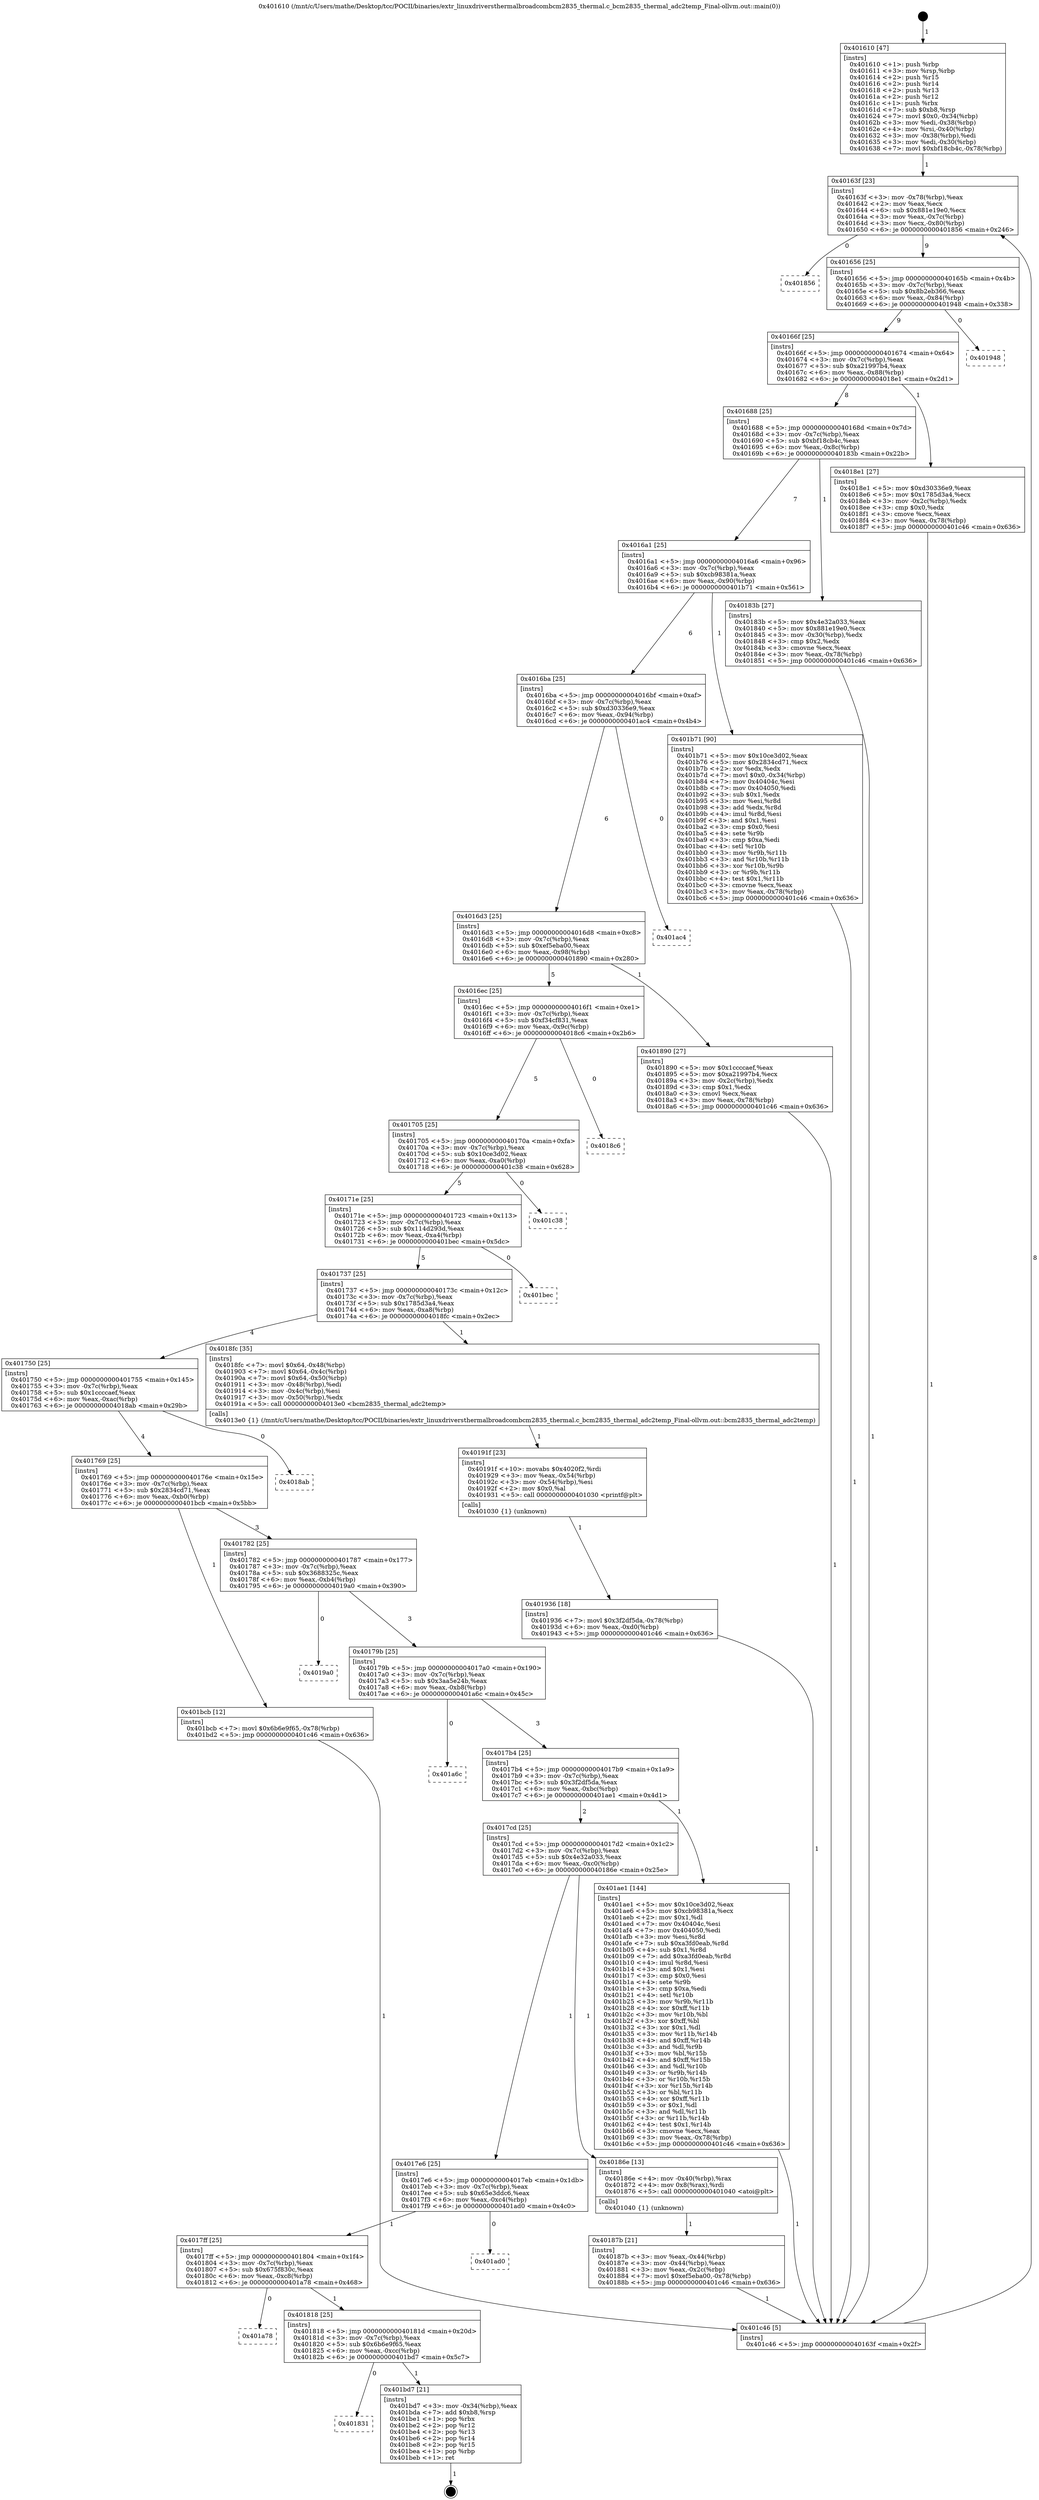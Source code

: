 digraph "0x401610" {
  label = "0x401610 (/mnt/c/Users/mathe/Desktop/tcc/POCII/binaries/extr_linuxdriversthermalbroadcombcm2835_thermal.c_bcm2835_thermal_adc2temp_Final-ollvm.out::main(0))"
  labelloc = "t"
  node[shape=record]

  Entry [label="",width=0.3,height=0.3,shape=circle,fillcolor=black,style=filled]
  "0x40163f" [label="{
     0x40163f [23]\l
     | [instrs]\l
     &nbsp;&nbsp;0x40163f \<+3\>: mov -0x78(%rbp),%eax\l
     &nbsp;&nbsp;0x401642 \<+2\>: mov %eax,%ecx\l
     &nbsp;&nbsp;0x401644 \<+6\>: sub $0x881e19e0,%ecx\l
     &nbsp;&nbsp;0x40164a \<+3\>: mov %eax,-0x7c(%rbp)\l
     &nbsp;&nbsp;0x40164d \<+3\>: mov %ecx,-0x80(%rbp)\l
     &nbsp;&nbsp;0x401650 \<+6\>: je 0000000000401856 \<main+0x246\>\l
  }"]
  "0x401856" [label="{
     0x401856\l
  }", style=dashed]
  "0x401656" [label="{
     0x401656 [25]\l
     | [instrs]\l
     &nbsp;&nbsp;0x401656 \<+5\>: jmp 000000000040165b \<main+0x4b\>\l
     &nbsp;&nbsp;0x40165b \<+3\>: mov -0x7c(%rbp),%eax\l
     &nbsp;&nbsp;0x40165e \<+5\>: sub $0x8b2eb366,%eax\l
     &nbsp;&nbsp;0x401663 \<+6\>: mov %eax,-0x84(%rbp)\l
     &nbsp;&nbsp;0x401669 \<+6\>: je 0000000000401948 \<main+0x338\>\l
  }"]
  Exit [label="",width=0.3,height=0.3,shape=circle,fillcolor=black,style=filled,peripheries=2]
  "0x401948" [label="{
     0x401948\l
  }", style=dashed]
  "0x40166f" [label="{
     0x40166f [25]\l
     | [instrs]\l
     &nbsp;&nbsp;0x40166f \<+5\>: jmp 0000000000401674 \<main+0x64\>\l
     &nbsp;&nbsp;0x401674 \<+3\>: mov -0x7c(%rbp),%eax\l
     &nbsp;&nbsp;0x401677 \<+5\>: sub $0xa21997b4,%eax\l
     &nbsp;&nbsp;0x40167c \<+6\>: mov %eax,-0x88(%rbp)\l
     &nbsp;&nbsp;0x401682 \<+6\>: je 00000000004018e1 \<main+0x2d1\>\l
  }"]
  "0x401831" [label="{
     0x401831\l
  }", style=dashed]
  "0x4018e1" [label="{
     0x4018e1 [27]\l
     | [instrs]\l
     &nbsp;&nbsp;0x4018e1 \<+5\>: mov $0xd30336e9,%eax\l
     &nbsp;&nbsp;0x4018e6 \<+5\>: mov $0x1785d3a4,%ecx\l
     &nbsp;&nbsp;0x4018eb \<+3\>: mov -0x2c(%rbp),%edx\l
     &nbsp;&nbsp;0x4018ee \<+3\>: cmp $0x0,%edx\l
     &nbsp;&nbsp;0x4018f1 \<+3\>: cmove %ecx,%eax\l
     &nbsp;&nbsp;0x4018f4 \<+3\>: mov %eax,-0x78(%rbp)\l
     &nbsp;&nbsp;0x4018f7 \<+5\>: jmp 0000000000401c46 \<main+0x636\>\l
  }"]
  "0x401688" [label="{
     0x401688 [25]\l
     | [instrs]\l
     &nbsp;&nbsp;0x401688 \<+5\>: jmp 000000000040168d \<main+0x7d\>\l
     &nbsp;&nbsp;0x40168d \<+3\>: mov -0x7c(%rbp),%eax\l
     &nbsp;&nbsp;0x401690 \<+5\>: sub $0xbf18cb4c,%eax\l
     &nbsp;&nbsp;0x401695 \<+6\>: mov %eax,-0x8c(%rbp)\l
     &nbsp;&nbsp;0x40169b \<+6\>: je 000000000040183b \<main+0x22b\>\l
  }"]
  "0x401bd7" [label="{
     0x401bd7 [21]\l
     | [instrs]\l
     &nbsp;&nbsp;0x401bd7 \<+3\>: mov -0x34(%rbp),%eax\l
     &nbsp;&nbsp;0x401bda \<+7\>: add $0xb8,%rsp\l
     &nbsp;&nbsp;0x401be1 \<+1\>: pop %rbx\l
     &nbsp;&nbsp;0x401be2 \<+2\>: pop %r12\l
     &nbsp;&nbsp;0x401be4 \<+2\>: pop %r13\l
     &nbsp;&nbsp;0x401be6 \<+2\>: pop %r14\l
     &nbsp;&nbsp;0x401be8 \<+2\>: pop %r15\l
     &nbsp;&nbsp;0x401bea \<+1\>: pop %rbp\l
     &nbsp;&nbsp;0x401beb \<+1\>: ret\l
  }"]
  "0x40183b" [label="{
     0x40183b [27]\l
     | [instrs]\l
     &nbsp;&nbsp;0x40183b \<+5\>: mov $0x4e32a033,%eax\l
     &nbsp;&nbsp;0x401840 \<+5\>: mov $0x881e19e0,%ecx\l
     &nbsp;&nbsp;0x401845 \<+3\>: mov -0x30(%rbp),%edx\l
     &nbsp;&nbsp;0x401848 \<+3\>: cmp $0x2,%edx\l
     &nbsp;&nbsp;0x40184b \<+3\>: cmovne %ecx,%eax\l
     &nbsp;&nbsp;0x40184e \<+3\>: mov %eax,-0x78(%rbp)\l
     &nbsp;&nbsp;0x401851 \<+5\>: jmp 0000000000401c46 \<main+0x636\>\l
  }"]
  "0x4016a1" [label="{
     0x4016a1 [25]\l
     | [instrs]\l
     &nbsp;&nbsp;0x4016a1 \<+5\>: jmp 00000000004016a6 \<main+0x96\>\l
     &nbsp;&nbsp;0x4016a6 \<+3\>: mov -0x7c(%rbp),%eax\l
     &nbsp;&nbsp;0x4016a9 \<+5\>: sub $0xcb98381a,%eax\l
     &nbsp;&nbsp;0x4016ae \<+6\>: mov %eax,-0x90(%rbp)\l
     &nbsp;&nbsp;0x4016b4 \<+6\>: je 0000000000401b71 \<main+0x561\>\l
  }"]
  "0x401c46" [label="{
     0x401c46 [5]\l
     | [instrs]\l
     &nbsp;&nbsp;0x401c46 \<+5\>: jmp 000000000040163f \<main+0x2f\>\l
  }"]
  "0x401610" [label="{
     0x401610 [47]\l
     | [instrs]\l
     &nbsp;&nbsp;0x401610 \<+1\>: push %rbp\l
     &nbsp;&nbsp;0x401611 \<+3\>: mov %rsp,%rbp\l
     &nbsp;&nbsp;0x401614 \<+2\>: push %r15\l
     &nbsp;&nbsp;0x401616 \<+2\>: push %r14\l
     &nbsp;&nbsp;0x401618 \<+2\>: push %r13\l
     &nbsp;&nbsp;0x40161a \<+2\>: push %r12\l
     &nbsp;&nbsp;0x40161c \<+1\>: push %rbx\l
     &nbsp;&nbsp;0x40161d \<+7\>: sub $0xb8,%rsp\l
     &nbsp;&nbsp;0x401624 \<+7\>: movl $0x0,-0x34(%rbp)\l
     &nbsp;&nbsp;0x40162b \<+3\>: mov %edi,-0x38(%rbp)\l
     &nbsp;&nbsp;0x40162e \<+4\>: mov %rsi,-0x40(%rbp)\l
     &nbsp;&nbsp;0x401632 \<+3\>: mov -0x38(%rbp),%edi\l
     &nbsp;&nbsp;0x401635 \<+3\>: mov %edi,-0x30(%rbp)\l
     &nbsp;&nbsp;0x401638 \<+7\>: movl $0xbf18cb4c,-0x78(%rbp)\l
  }"]
  "0x401818" [label="{
     0x401818 [25]\l
     | [instrs]\l
     &nbsp;&nbsp;0x401818 \<+5\>: jmp 000000000040181d \<main+0x20d\>\l
     &nbsp;&nbsp;0x40181d \<+3\>: mov -0x7c(%rbp),%eax\l
     &nbsp;&nbsp;0x401820 \<+5\>: sub $0x6b6e9f65,%eax\l
     &nbsp;&nbsp;0x401825 \<+6\>: mov %eax,-0xcc(%rbp)\l
     &nbsp;&nbsp;0x40182b \<+6\>: je 0000000000401bd7 \<main+0x5c7\>\l
  }"]
  "0x401b71" [label="{
     0x401b71 [90]\l
     | [instrs]\l
     &nbsp;&nbsp;0x401b71 \<+5\>: mov $0x10ce3d02,%eax\l
     &nbsp;&nbsp;0x401b76 \<+5\>: mov $0x2834cd71,%ecx\l
     &nbsp;&nbsp;0x401b7b \<+2\>: xor %edx,%edx\l
     &nbsp;&nbsp;0x401b7d \<+7\>: movl $0x0,-0x34(%rbp)\l
     &nbsp;&nbsp;0x401b84 \<+7\>: mov 0x40404c,%esi\l
     &nbsp;&nbsp;0x401b8b \<+7\>: mov 0x404050,%edi\l
     &nbsp;&nbsp;0x401b92 \<+3\>: sub $0x1,%edx\l
     &nbsp;&nbsp;0x401b95 \<+3\>: mov %esi,%r8d\l
     &nbsp;&nbsp;0x401b98 \<+3\>: add %edx,%r8d\l
     &nbsp;&nbsp;0x401b9b \<+4\>: imul %r8d,%esi\l
     &nbsp;&nbsp;0x401b9f \<+3\>: and $0x1,%esi\l
     &nbsp;&nbsp;0x401ba2 \<+3\>: cmp $0x0,%esi\l
     &nbsp;&nbsp;0x401ba5 \<+4\>: sete %r9b\l
     &nbsp;&nbsp;0x401ba9 \<+3\>: cmp $0xa,%edi\l
     &nbsp;&nbsp;0x401bac \<+4\>: setl %r10b\l
     &nbsp;&nbsp;0x401bb0 \<+3\>: mov %r9b,%r11b\l
     &nbsp;&nbsp;0x401bb3 \<+3\>: and %r10b,%r11b\l
     &nbsp;&nbsp;0x401bb6 \<+3\>: xor %r10b,%r9b\l
     &nbsp;&nbsp;0x401bb9 \<+3\>: or %r9b,%r11b\l
     &nbsp;&nbsp;0x401bbc \<+4\>: test $0x1,%r11b\l
     &nbsp;&nbsp;0x401bc0 \<+3\>: cmovne %ecx,%eax\l
     &nbsp;&nbsp;0x401bc3 \<+3\>: mov %eax,-0x78(%rbp)\l
     &nbsp;&nbsp;0x401bc6 \<+5\>: jmp 0000000000401c46 \<main+0x636\>\l
  }"]
  "0x4016ba" [label="{
     0x4016ba [25]\l
     | [instrs]\l
     &nbsp;&nbsp;0x4016ba \<+5\>: jmp 00000000004016bf \<main+0xaf\>\l
     &nbsp;&nbsp;0x4016bf \<+3\>: mov -0x7c(%rbp),%eax\l
     &nbsp;&nbsp;0x4016c2 \<+5\>: sub $0xd30336e9,%eax\l
     &nbsp;&nbsp;0x4016c7 \<+6\>: mov %eax,-0x94(%rbp)\l
     &nbsp;&nbsp;0x4016cd \<+6\>: je 0000000000401ac4 \<main+0x4b4\>\l
  }"]
  "0x401a78" [label="{
     0x401a78\l
  }", style=dashed]
  "0x401ac4" [label="{
     0x401ac4\l
  }", style=dashed]
  "0x4016d3" [label="{
     0x4016d3 [25]\l
     | [instrs]\l
     &nbsp;&nbsp;0x4016d3 \<+5\>: jmp 00000000004016d8 \<main+0xc8\>\l
     &nbsp;&nbsp;0x4016d8 \<+3\>: mov -0x7c(%rbp),%eax\l
     &nbsp;&nbsp;0x4016db \<+5\>: sub $0xef5eba00,%eax\l
     &nbsp;&nbsp;0x4016e0 \<+6\>: mov %eax,-0x98(%rbp)\l
     &nbsp;&nbsp;0x4016e6 \<+6\>: je 0000000000401890 \<main+0x280\>\l
  }"]
  "0x4017ff" [label="{
     0x4017ff [25]\l
     | [instrs]\l
     &nbsp;&nbsp;0x4017ff \<+5\>: jmp 0000000000401804 \<main+0x1f4\>\l
     &nbsp;&nbsp;0x401804 \<+3\>: mov -0x7c(%rbp),%eax\l
     &nbsp;&nbsp;0x401807 \<+5\>: sub $0x675f830c,%eax\l
     &nbsp;&nbsp;0x40180c \<+6\>: mov %eax,-0xc8(%rbp)\l
     &nbsp;&nbsp;0x401812 \<+6\>: je 0000000000401a78 \<main+0x468\>\l
  }"]
  "0x401890" [label="{
     0x401890 [27]\l
     | [instrs]\l
     &nbsp;&nbsp;0x401890 \<+5\>: mov $0x1ccccaef,%eax\l
     &nbsp;&nbsp;0x401895 \<+5\>: mov $0xa21997b4,%ecx\l
     &nbsp;&nbsp;0x40189a \<+3\>: mov -0x2c(%rbp),%edx\l
     &nbsp;&nbsp;0x40189d \<+3\>: cmp $0x1,%edx\l
     &nbsp;&nbsp;0x4018a0 \<+3\>: cmovl %ecx,%eax\l
     &nbsp;&nbsp;0x4018a3 \<+3\>: mov %eax,-0x78(%rbp)\l
     &nbsp;&nbsp;0x4018a6 \<+5\>: jmp 0000000000401c46 \<main+0x636\>\l
  }"]
  "0x4016ec" [label="{
     0x4016ec [25]\l
     | [instrs]\l
     &nbsp;&nbsp;0x4016ec \<+5\>: jmp 00000000004016f1 \<main+0xe1\>\l
     &nbsp;&nbsp;0x4016f1 \<+3\>: mov -0x7c(%rbp),%eax\l
     &nbsp;&nbsp;0x4016f4 \<+5\>: sub $0xf34cf831,%eax\l
     &nbsp;&nbsp;0x4016f9 \<+6\>: mov %eax,-0x9c(%rbp)\l
     &nbsp;&nbsp;0x4016ff \<+6\>: je 00000000004018c6 \<main+0x2b6\>\l
  }"]
  "0x401ad0" [label="{
     0x401ad0\l
  }", style=dashed]
  "0x4018c6" [label="{
     0x4018c6\l
  }", style=dashed]
  "0x401705" [label="{
     0x401705 [25]\l
     | [instrs]\l
     &nbsp;&nbsp;0x401705 \<+5\>: jmp 000000000040170a \<main+0xfa\>\l
     &nbsp;&nbsp;0x40170a \<+3\>: mov -0x7c(%rbp),%eax\l
     &nbsp;&nbsp;0x40170d \<+5\>: sub $0x10ce3d02,%eax\l
     &nbsp;&nbsp;0x401712 \<+6\>: mov %eax,-0xa0(%rbp)\l
     &nbsp;&nbsp;0x401718 \<+6\>: je 0000000000401c38 \<main+0x628\>\l
  }"]
  "0x401936" [label="{
     0x401936 [18]\l
     | [instrs]\l
     &nbsp;&nbsp;0x401936 \<+7\>: movl $0x3f2df5da,-0x78(%rbp)\l
     &nbsp;&nbsp;0x40193d \<+6\>: mov %eax,-0xd0(%rbp)\l
     &nbsp;&nbsp;0x401943 \<+5\>: jmp 0000000000401c46 \<main+0x636\>\l
  }"]
  "0x401c38" [label="{
     0x401c38\l
  }", style=dashed]
  "0x40171e" [label="{
     0x40171e [25]\l
     | [instrs]\l
     &nbsp;&nbsp;0x40171e \<+5\>: jmp 0000000000401723 \<main+0x113\>\l
     &nbsp;&nbsp;0x401723 \<+3\>: mov -0x7c(%rbp),%eax\l
     &nbsp;&nbsp;0x401726 \<+5\>: sub $0x114d293d,%eax\l
     &nbsp;&nbsp;0x40172b \<+6\>: mov %eax,-0xa4(%rbp)\l
     &nbsp;&nbsp;0x401731 \<+6\>: je 0000000000401bec \<main+0x5dc\>\l
  }"]
  "0x40191f" [label="{
     0x40191f [23]\l
     | [instrs]\l
     &nbsp;&nbsp;0x40191f \<+10\>: movabs $0x4020f2,%rdi\l
     &nbsp;&nbsp;0x401929 \<+3\>: mov %eax,-0x54(%rbp)\l
     &nbsp;&nbsp;0x40192c \<+3\>: mov -0x54(%rbp),%esi\l
     &nbsp;&nbsp;0x40192f \<+2\>: mov $0x0,%al\l
     &nbsp;&nbsp;0x401931 \<+5\>: call 0000000000401030 \<printf@plt\>\l
     | [calls]\l
     &nbsp;&nbsp;0x401030 \{1\} (unknown)\l
  }"]
  "0x401bec" [label="{
     0x401bec\l
  }", style=dashed]
  "0x401737" [label="{
     0x401737 [25]\l
     | [instrs]\l
     &nbsp;&nbsp;0x401737 \<+5\>: jmp 000000000040173c \<main+0x12c\>\l
     &nbsp;&nbsp;0x40173c \<+3\>: mov -0x7c(%rbp),%eax\l
     &nbsp;&nbsp;0x40173f \<+5\>: sub $0x1785d3a4,%eax\l
     &nbsp;&nbsp;0x401744 \<+6\>: mov %eax,-0xa8(%rbp)\l
     &nbsp;&nbsp;0x40174a \<+6\>: je 00000000004018fc \<main+0x2ec\>\l
  }"]
  "0x40187b" [label="{
     0x40187b [21]\l
     | [instrs]\l
     &nbsp;&nbsp;0x40187b \<+3\>: mov %eax,-0x44(%rbp)\l
     &nbsp;&nbsp;0x40187e \<+3\>: mov -0x44(%rbp),%eax\l
     &nbsp;&nbsp;0x401881 \<+3\>: mov %eax,-0x2c(%rbp)\l
     &nbsp;&nbsp;0x401884 \<+7\>: movl $0xef5eba00,-0x78(%rbp)\l
     &nbsp;&nbsp;0x40188b \<+5\>: jmp 0000000000401c46 \<main+0x636\>\l
  }"]
  "0x4018fc" [label="{
     0x4018fc [35]\l
     | [instrs]\l
     &nbsp;&nbsp;0x4018fc \<+7\>: movl $0x64,-0x48(%rbp)\l
     &nbsp;&nbsp;0x401903 \<+7\>: movl $0x64,-0x4c(%rbp)\l
     &nbsp;&nbsp;0x40190a \<+7\>: movl $0x64,-0x50(%rbp)\l
     &nbsp;&nbsp;0x401911 \<+3\>: mov -0x48(%rbp),%edi\l
     &nbsp;&nbsp;0x401914 \<+3\>: mov -0x4c(%rbp),%esi\l
     &nbsp;&nbsp;0x401917 \<+3\>: mov -0x50(%rbp),%edx\l
     &nbsp;&nbsp;0x40191a \<+5\>: call 00000000004013e0 \<bcm2835_thermal_adc2temp\>\l
     | [calls]\l
     &nbsp;&nbsp;0x4013e0 \{1\} (/mnt/c/Users/mathe/Desktop/tcc/POCII/binaries/extr_linuxdriversthermalbroadcombcm2835_thermal.c_bcm2835_thermal_adc2temp_Final-ollvm.out::bcm2835_thermal_adc2temp)\l
  }"]
  "0x401750" [label="{
     0x401750 [25]\l
     | [instrs]\l
     &nbsp;&nbsp;0x401750 \<+5\>: jmp 0000000000401755 \<main+0x145\>\l
     &nbsp;&nbsp;0x401755 \<+3\>: mov -0x7c(%rbp),%eax\l
     &nbsp;&nbsp;0x401758 \<+5\>: sub $0x1ccccaef,%eax\l
     &nbsp;&nbsp;0x40175d \<+6\>: mov %eax,-0xac(%rbp)\l
     &nbsp;&nbsp;0x401763 \<+6\>: je 00000000004018ab \<main+0x29b\>\l
  }"]
  "0x4017e6" [label="{
     0x4017e6 [25]\l
     | [instrs]\l
     &nbsp;&nbsp;0x4017e6 \<+5\>: jmp 00000000004017eb \<main+0x1db\>\l
     &nbsp;&nbsp;0x4017eb \<+3\>: mov -0x7c(%rbp),%eax\l
     &nbsp;&nbsp;0x4017ee \<+5\>: sub $0x65e3ddc6,%eax\l
     &nbsp;&nbsp;0x4017f3 \<+6\>: mov %eax,-0xc4(%rbp)\l
     &nbsp;&nbsp;0x4017f9 \<+6\>: je 0000000000401ad0 \<main+0x4c0\>\l
  }"]
  "0x4018ab" [label="{
     0x4018ab\l
  }", style=dashed]
  "0x401769" [label="{
     0x401769 [25]\l
     | [instrs]\l
     &nbsp;&nbsp;0x401769 \<+5\>: jmp 000000000040176e \<main+0x15e\>\l
     &nbsp;&nbsp;0x40176e \<+3\>: mov -0x7c(%rbp),%eax\l
     &nbsp;&nbsp;0x401771 \<+5\>: sub $0x2834cd71,%eax\l
     &nbsp;&nbsp;0x401776 \<+6\>: mov %eax,-0xb0(%rbp)\l
     &nbsp;&nbsp;0x40177c \<+6\>: je 0000000000401bcb \<main+0x5bb\>\l
  }"]
  "0x40186e" [label="{
     0x40186e [13]\l
     | [instrs]\l
     &nbsp;&nbsp;0x40186e \<+4\>: mov -0x40(%rbp),%rax\l
     &nbsp;&nbsp;0x401872 \<+4\>: mov 0x8(%rax),%rdi\l
     &nbsp;&nbsp;0x401876 \<+5\>: call 0000000000401040 \<atoi@plt\>\l
     | [calls]\l
     &nbsp;&nbsp;0x401040 \{1\} (unknown)\l
  }"]
  "0x401bcb" [label="{
     0x401bcb [12]\l
     | [instrs]\l
     &nbsp;&nbsp;0x401bcb \<+7\>: movl $0x6b6e9f65,-0x78(%rbp)\l
     &nbsp;&nbsp;0x401bd2 \<+5\>: jmp 0000000000401c46 \<main+0x636\>\l
  }"]
  "0x401782" [label="{
     0x401782 [25]\l
     | [instrs]\l
     &nbsp;&nbsp;0x401782 \<+5\>: jmp 0000000000401787 \<main+0x177\>\l
     &nbsp;&nbsp;0x401787 \<+3\>: mov -0x7c(%rbp),%eax\l
     &nbsp;&nbsp;0x40178a \<+5\>: sub $0x3688325c,%eax\l
     &nbsp;&nbsp;0x40178f \<+6\>: mov %eax,-0xb4(%rbp)\l
     &nbsp;&nbsp;0x401795 \<+6\>: je 00000000004019a0 \<main+0x390\>\l
  }"]
  "0x4017cd" [label="{
     0x4017cd [25]\l
     | [instrs]\l
     &nbsp;&nbsp;0x4017cd \<+5\>: jmp 00000000004017d2 \<main+0x1c2\>\l
     &nbsp;&nbsp;0x4017d2 \<+3\>: mov -0x7c(%rbp),%eax\l
     &nbsp;&nbsp;0x4017d5 \<+5\>: sub $0x4e32a033,%eax\l
     &nbsp;&nbsp;0x4017da \<+6\>: mov %eax,-0xc0(%rbp)\l
     &nbsp;&nbsp;0x4017e0 \<+6\>: je 000000000040186e \<main+0x25e\>\l
  }"]
  "0x4019a0" [label="{
     0x4019a0\l
  }", style=dashed]
  "0x40179b" [label="{
     0x40179b [25]\l
     | [instrs]\l
     &nbsp;&nbsp;0x40179b \<+5\>: jmp 00000000004017a0 \<main+0x190\>\l
     &nbsp;&nbsp;0x4017a0 \<+3\>: mov -0x7c(%rbp),%eax\l
     &nbsp;&nbsp;0x4017a3 \<+5\>: sub $0x3aa5e24b,%eax\l
     &nbsp;&nbsp;0x4017a8 \<+6\>: mov %eax,-0xb8(%rbp)\l
     &nbsp;&nbsp;0x4017ae \<+6\>: je 0000000000401a6c \<main+0x45c\>\l
  }"]
  "0x401ae1" [label="{
     0x401ae1 [144]\l
     | [instrs]\l
     &nbsp;&nbsp;0x401ae1 \<+5\>: mov $0x10ce3d02,%eax\l
     &nbsp;&nbsp;0x401ae6 \<+5\>: mov $0xcb98381a,%ecx\l
     &nbsp;&nbsp;0x401aeb \<+2\>: mov $0x1,%dl\l
     &nbsp;&nbsp;0x401aed \<+7\>: mov 0x40404c,%esi\l
     &nbsp;&nbsp;0x401af4 \<+7\>: mov 0x404050,%edi\l
     &nbsp;&nbsp;0x401afb \<+3\>: mov %esi,%r8d\l
     &nbsp;&nbsp;0x401afe \<+7\>: sub $0xa3fd0eab,%r8d\l
     &nbsp;&nbsp;0x401b05 \<+4\>: sub $0x1,%r8d\l
     &nbsp;&nbsp;0x401b09 \<+7\>: add $0xa3fd0eab,%r8d\l
     &nbsp;&nbsp;0x401b10 \<+4\>: imul %r8d,%esi\l
     &nbsp;&nbsp;0x401b14 \<+3\>: and $0x1,%esi\l
     &nbsp;&nbsp;0x401b17 \<+3\>: cmp $0x0,%esi\l
     &nbsp;&nbsp;0x401b1a \<+4\>: sete %r9b\l
     &nbsp;&nbsp;0x401b1e \<+3\>: cmp $0xa,%edi\l
     &nbsp;&nbsp;0x401b21 \<+4\>: setl %r10b\l
     &nbsp;&nbsp;0x401b25 \<+3\>: mov %r9b,%r11b\l
     &nbsp;&nbsp;0x401b28 \<+4\>: xor $0xff,%r11b\l
     &nbsp;&nbsp;0x401b2c \<+3\>: mov %r10b,%bl\l
     &nbsp;&nbsp;0x401b2f \<+3\>: xor $0xff,%bl\l
     &nbsp;&nbsp;0x401b32 \<+3\>: xor $0x1,%dl\l
     &nbsp;&nbsp;0x401b35 \<+3\>: mov %r11b,%r14b\l
     &nbsp;&nbsp;0x401b38 \<+4\>: and $0xff,%r14b\l
     &nbsp;&nbsp;0x401b3c \<+3\>: and %dl,%r9b\l
     &nbsp;&nbsp;0x401b3f \<+3\>: mov %bl,%r15b\l
     &nbsp;&nbsp;0x401b42 \<+4\>: and $0xff,%r15b\l
     &nbsp;&nbsp;0x401b46 \<+3\>: and %dl,%r10b\l
     &nbsp;&nbsp;0x401b49 \<+3\>: or %r9b,%r14b\l
     &nbsp;&nbsp;0x401b4c \<+3\>: or %r10b,%r15b\l
     &nbsp;&nbsp;0x401b4f \<+3\>: xor %r15b,%r14b\l
     &nbsp;&nbsp;0x401b52 \<+3\>: or %bl,%r11b\l
     &nbsp;&nbsp;0x401b55 \<+4\>: xor $0xff,%r11b\l
     &nbsp;&nbsp;0x401b59 \<+3\>: or $0x1,%dl\l
     &nbsp;&nbsp;0x401b5c \<+3\>: and %dl,%r11b\l
     &nbsp;&nbsp;0x401b5f \<+3\>: or %r11b,%r14b\l
     &nbsp;&nbsp;0x401b62 \<+4\>: test $0x1,%r14b\l
     &nbsp;&nbsp;0x401b66 \<+3\>: cmovne %ecx,%eax\l
     &nbsp;&nbsp;0x401b69 \<+3\>: mov %eax,-0x78(%rbp)\l
     &nbsp;&nbsp;0x401b6c \<+5\>: jmp 0000000000401c46 \<main+0x636\>\l
  }"]
  "0x401a6c" [label="{
     0x401a6c\l
  }", style=dashed]
  "0x4017b4" [label="{
     0x4017b4 [25]\l
     | [instrs]\l
     &nbsp;&nbsp;0x4017b4 \<+5\>: jmp 00000000004017b9 \<main+0x1a9\>\l
     &nbsp;&nbsp;0x4017b9 \<+3\>: mov -0x7c(%rbp),%eax\l
     &nbsp;&nbsp;0x4017bc \<+5\>: sub $0x3f2df5da,%eax\l
     &nbsp;&nbsp;0x4017c1 \<+6\>: mov %eax,-0xbc(%rbp)\l
     &nbsp;&nbsp;0x4017c7 \<+6\>: je 0000000000401ae1 \<main+0x4d1\>\l
  }"]
  Entry -> "0x401610" [label=" 1"]
  "0x40163f" -> "0x401856" [label=" 0"]
  "0x40163f" -> "0x401656" [label=" 9"]
  "0x401bd7" -> Exit [label=" 1"]
  "0x401656" -> "0x401948" [label=" 0"]
  "0x401656" -> "0x40166f" [label=" 9"]
  "0x401818" -> "0x401831" [label=" 0"]
  "0x40166f" -> "0x4018e1" [label=" 1"]
  "0x40166f" -> "0x401688" [label=" 8"]
  "0x401818" -> "0x401bd7" [label=" 1"]
  "0x401688" -> "0x40183b" [label=" 1"]
  "0x401688" -> "0x4016a1" [label=" 7"]
  "0x40183b" -> "0x401c46" [label=" 1"]
  "0x401610" -> "0x40163f" [label=" 1"]
  "0x401c46" -> "0x40163f" [label=" 8"]
  "0x4017ff" -> "0x401818" [label=" 1"]
  "0x4016a1" -> "0x401b71" [label=" 1"]
  "0x4016a1" -> "0x4016ba" [label=" 6"]
  "0x4017ff" -> "0x401a78" [label=" 0"]
  "0x4016ba" -> "0x401ac4" [label=" 0"]
  "0x4016ba" -> "0x4016d3" [label=" 6"]
  "0x4017e6" -> "0x4017ff" [label=" 1"]
  "0x4016d3" -> "0x401890" [label=" 1"]
  "0x4016d3" -> "0x4016ec" [label=" 5"]
  "0x4017e6" -> "0x401ad0" [label=" 0"]
  "0x4016ec" -> "0x4018c6" [label=" 0"]
  "0x4016ec" -> "0x401705" [label=" 5"]
  "0x401bcb" -> "0x401c46" [label=" 1"]
  "0x401705" -> "0x401c38" [label=" 0"]
  "0x401705" -> "0x40171e" [label=" 5"]
  "0x401b71" -> "0x401c46" [label=" 1"]
  "0x40171e" -> "0x401bec" [label=" 0"]
  "0x40171e" -> "0x401737" [label=" 5"]
  "0x401ae1" -> "0x401c46" [label=" 1"]
  "0x401737" -> "0x4018fc" [label=" 1"]
  "0x401737" -> "0x401750" [label=" 4"]
  "0x401936" -> "0x401c46" [label=" 1"]
  "0x401750" -> "0x4018ab" [label=" 0"]
  "0x401750" -> "0x401769" [label=" 4"]
  "0x40191f" -> "0x401936" [label=" 1"]
  "0x401769" -> "0x401bcb" [label=" 1"]
  "0x401769" -> "0x401782" [label=" 3"]
  "0x4018fc" -> "0x40191f" [label=" 1"]
  "0x401782" -> "0x4019a0" [label=" 0"]
  "0x401782" -> "0x40179b" [label=" 3"]
  "0x401890" -> "0x401c46" [label=" 1"]
  "0x40179b" -> "0x401a6c" [label=" 0"]
  "0x40179b" -> "0x4017b4" [label=" 3"]
  "0x40187b" -> "0x401c46" [label=" 1"]
  "0x4017b4" -> "0x401ae1" [label=" 1"]
  "0x4017b4" -> "0x4017cd" [label=" 2"]
  "0x4018e1" -> "0x401c46" [label=" 1"]
  "0x4017cd" -> "0x40186e" [label=" 1"]
  "0x4017cd" -> "0x4017e6" [label=" 1"]
  "0x40186e" -> "0x40187b" [label=" 1"]
}
